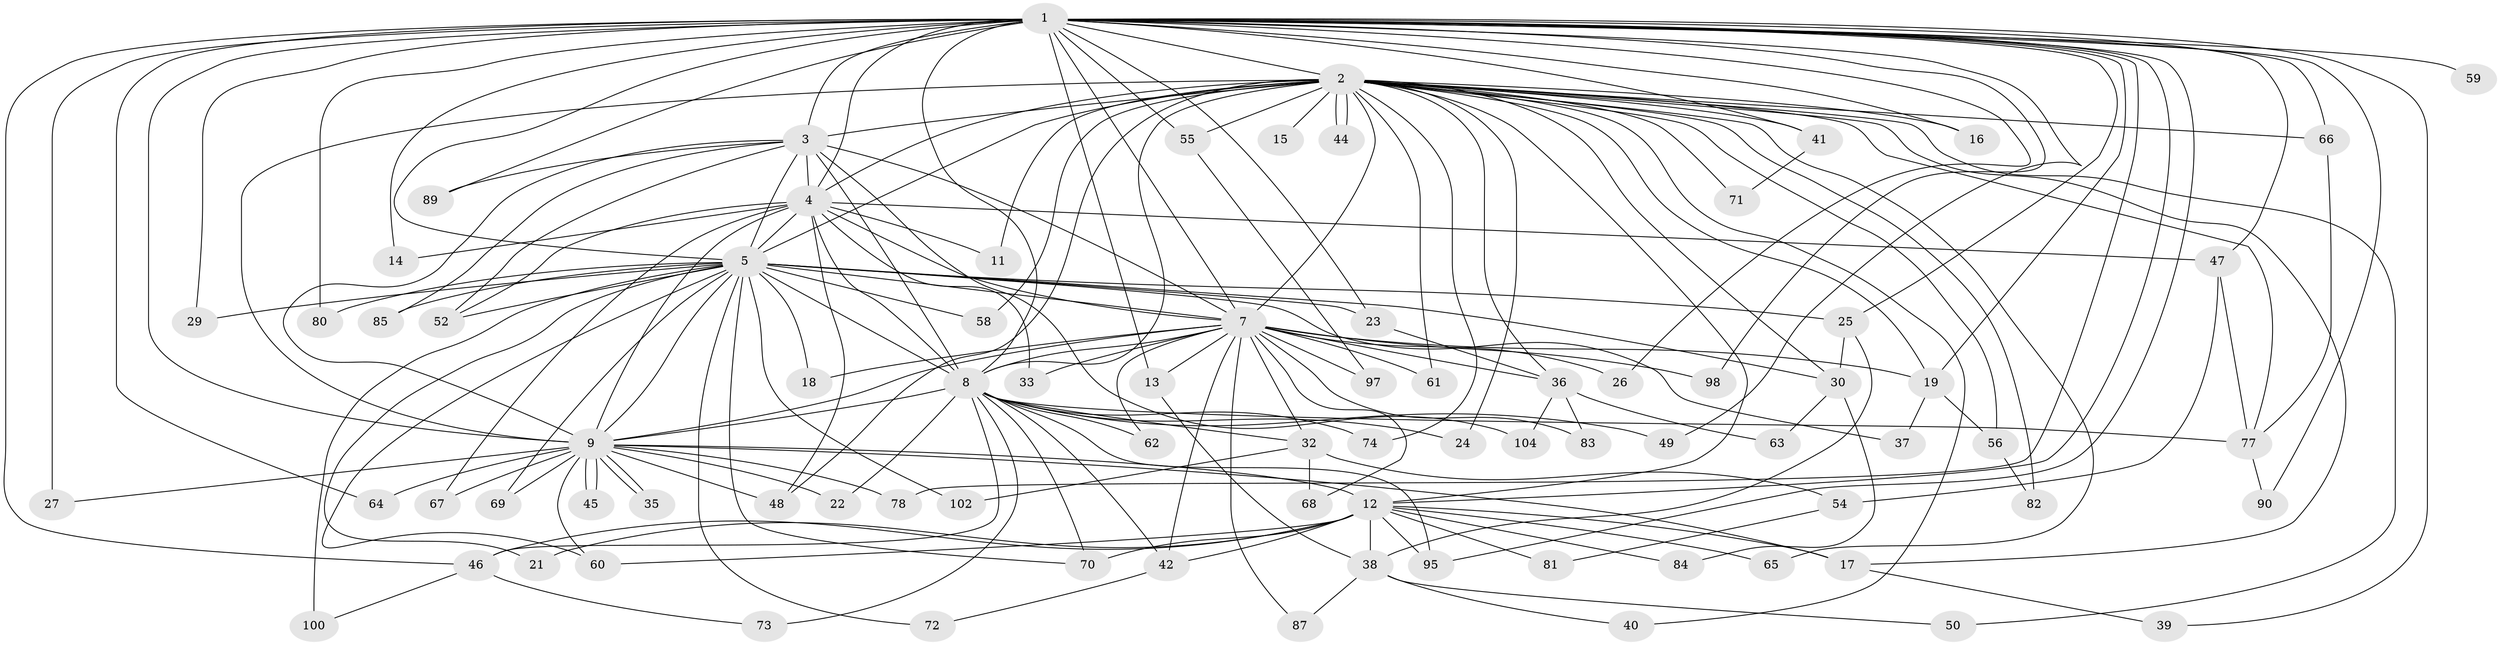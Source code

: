// original degree distribution, {22: 0.028846153846153848, 29: 0.009615384615384616, 13: 0.019230769230769232, 16: 0.019230769230769232, 26: 0.009615384615384616, 24: 0.009615384615384616, 25: 0.009615384615384616, 2: 0.6057692307692307, 3: 0.18269230769230768, 5: 0.038461538461538464, 4: 0.038461538461538464, 7: 0.009615384615384616, 6: 0.019230769230769232}
// Generated by graph-tools (version 1.1) at 2025/41/03/06/25 10:41:38]
// undirected, 81 vertices, 187 edges
graph export_dot {
graph [start="1"]
  node [color=gray90,style=filled];
  1 [super="+10"];
  2 [super="+6"];
  3 [super="+20"];
  4 [super="+94"];
  5 [super="+31"];
  7 [super="+86"];
  8 [super="+53"];
  9 [super="+103"];
  11;
  12 [super="+43"];
  13;
  14;
  15;
  16;
  17 [super="+34"];
  18;
  19 [super="+76"];
  21;
  22;
  23;
  24;
  25;
  26;
  27 [super="+28"];
  29;
  30 [super="+93"];
  32;
  33;
  35;
  36 [super="+99"];
  37;
  38 [super="+75"];
  39;
  40;
  41;
  42 [super="+57"];
  44;
  45;
  46 [super="+51"];
  47 [super="+92"];
  48;
  49;
  50;
  52 [super="+91"];
  54;
  55;
  56;
  58;
  59;
  60 [super="+79"];
  61;
  62;
  63;
  64;
  65;
  66;
  67;
  68;
  69;
  70 [super="+101"];
  71;
  72;
  73;
  74;
  77 [super="+88"];
  78;
  80;
  81;
  82;
  83;
  84;
  85;
  87;
  89;
  90;
  95 [super="+96"];
  97;
  98;
  100;
  102;
  104;
  1 -- 2 [weight=4];
  1 -- 3 [weight=2];
  1 -- 4 [weight=2];
  1 -- 5 [weight=2];
  1 -- 7 [weight=2];
  1 -- 8 [weight=3];
  1 -- 9 [weight=3];
  1 -- 12;
  1 -- 13;
  1 -- 25;
  1 -- 26;
  1 -- 27 [weight=2];
  1 -- 29;
  1 -- 39;
  1 -- 46;
  1 -- 78;
  1 -- 90;
  1 -- 64;
  1 -- 66;
  1 -- 14;
  1 -- 16;
  1 -- 80;
  1 -- 19;
  1 -- 23;
  1 -- 89;
  1 -- 98;
  1 -- 41;
  1 -- 47;
  1 -- 49;
  1 -- 55;
  1 -- 59;
  1 -- 95;
  2 -- 3 [weight=2];
  2 -- 4 [weight=2];
  2 -- 5 [weight=3];
  2 -- 7 [weight=2];
  2 -- 8 [weight=2];
  2 -- 9 [weight=2];
  2 -- 11;
  2 -- 12;
  2 -- 16;
  2 -- 17;
  2 -- 36;
  2 -- 40;
  2 -- 41;
  2 -- 44;
  2 -- 44;
  2 -- 48;
  2 -- 55;
  2 -- 56;
  2 -- 58;
  2 -- 65;
  2 -- 66;
  2 -- 71;
  2 -- 77;
  2 -- 82;
  2 -- 74;
  2 -- 15;
  2 -- 50;
  2 -- 24;
  2 -- 61;
  2 -- 30;
  2 -- 19;
  3 -- 4;
  3 -- 5;
  3 -- 7;
  3 -- 8 [weight=2];
  3 -- 9;
  3 -- 52;
  3 -- 85;
  3 -- 104;
  3 -- 89;
  4 -- 5;
  4 -- 7;
  4 -- 8;
  4 -- 9;
  4 -- 11;
  4 -- 14;
  4 -- 33;
  4 -- 47;
  4 -- 67;
  4 -- 48;
  4 -- 52;
  5 -- 7;
  5 -- 8;
  5 -- 9;
  5 -- 18;
  5 -- 21;
  5 -- 23;
  5 -- 25;
  5 -- 29;
  5 -- 30;
  5 -- 37;
  5 -- 58;
  5 -- 69;
  5 -- 72;
  5 -- 85;
  5 -- 102;
  5 -- 80;
  5 -- 100;
  5 -- 70;
  5 -- 52;
  5 -- 60;
  7 -- 8;
  7 -- 9;
  7 -- 13;
  7 -- 18;
  7 -- 19;
  7 -- 26;
  7 -- 32;
  7 -- 33;
  7 -- 42;
  7 -- 61;
  7 -- 62;
  7 -- 68;
  7 -- 83;
  7 -- 87;
  7 -- 97;
  7 -- 98;
  7 -- 36;
  8 -- 9;
  8 -- 22;
  8 -- 24;
  8 -- 32;
  8 -- 46;
  8 -- 49;
  8 -- 62;
  8 -- 70;
  8 -- 73;
  8 -- 95;
  8 -- 74;
  8 -- 77;
  8 -- 42;
  9 -- 17;
  9 -- 22;
  9 -- 27;
  9 -- 35;
  9 -- 35;
  9 -- 45;
  9 -- 45;
  9 -- 48;
  9 -- 60;
  9 -- 64;
  9 -- 67;
  9 -- 69;
  9 -- 78;
  9 -- 12;
  12 -- 21;
  12 -- 38;
  12 -- 42;
  12 -- 65;
  12 -- 81;
  12 -- 84;
  12 -- 95;
  12 -- 60;
  12 -- 17;
  12 -- 46;
  12 -- 70;
  13 -- 38;
  17 -- 39;
  19 -- 37;
  19 -- 56;
  23 -- 36;
  25 -- 30;
  25 -- 38;
  30 -- 63;
  30 -- 84;
  32 -- 54;
  32 -- 68;
  32 -- 102;
  36 -- 63;
  36 -- 83;
  36 -- 104;
  38 -- 40;
  38 -- 50;
  38 -- 87;
  41 -- 71;
  42 -- 72;
  46 -- 100;
  46 -- 73;
  47 -- 54;
  47 -- 77;
  54 -- 81;
  55 -- 97;
  56 -- 82;
  66 -- 77;
  77 -- 90;
}
